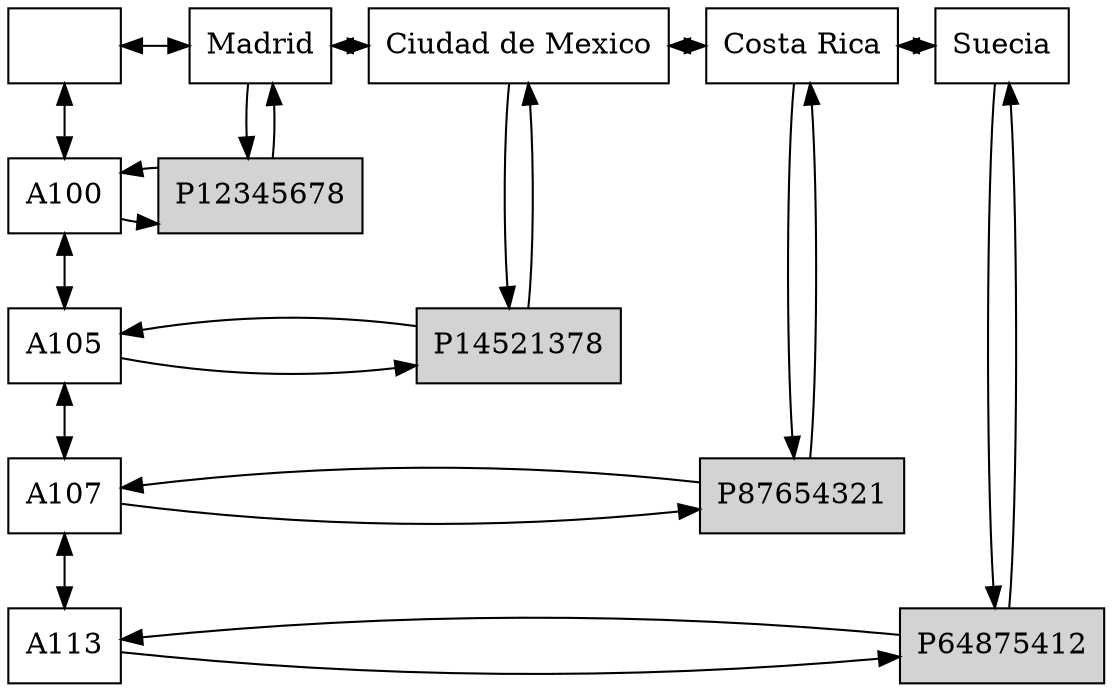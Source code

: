 digraph G {
node [ shape = box ];
matriz [label="", group = filas ];
U1[label = "A100" , group = filas ];
U2[label = "A105" , group = filas ];
U3[label = "A107" , group = filas ];
U4[label = "A113" , group = filas ];
matriz -> U1 [dir=both] ;
U1 -> U2 [dir=both]  ;  
U2 -> U3 [dir=both]  ;  
U3 -> U4 [dir=both]  ;  
A2[label = "Ciudad de Mexico" , group = 2 ];
A3[label = "Costa Rica" , group = 3 ];
A1[label = "Madrid" , group = 1 ];
A4[label = "Suecia" , group = 4 ];
matriz -> A1 [dir=both] ;
A1 -> A2 [dir=both] ;
A2 -> A3 [dir=both] ;
A3 -> A4 [dir=both] ;
{ rank = same; matriz;
A1;
A2;
A3;
A4;
}
X1Y1 [ label = "P12345678" style=filled group = 1 ] ;
X2Y2 [ label = "P14521378" style=filled group = 2 ] ;
X3Y3 [ label = "P87654321" style=filled group = 3 ] ;
X4Y4 [ label = "P64875412" style=filled group = 4 ] ;
U1 -> X1Y1 ;
X1Y1 -> U1 ;
U2 -> X2Y2 ;
X2Y2 -> U2 ;
U3 -> X3Y3 ;
X3Y3 -> U3 ;
U4 -> X4Y4 ;
X4Y4 -> U4 ;
A1 -> X1Y1 ;
X1Y1 -> A1 ;
A2 -> X2Y2 ;
X2Y2 -> A2 ;
A3 -> X3Y3 ;
X3Y3 -> A3 ;
A4 -> X4Y4 ;
X4Y4 -> A4 ;
{rank = same ; U1 ;
X1Y1 ;}
{rank = same ; U2 ;
X2Y2 ;}
{rank = same ; U3 ;
X3Y3 ;}
{rank = same ; U4 ;
X4Y4 ;}
}
